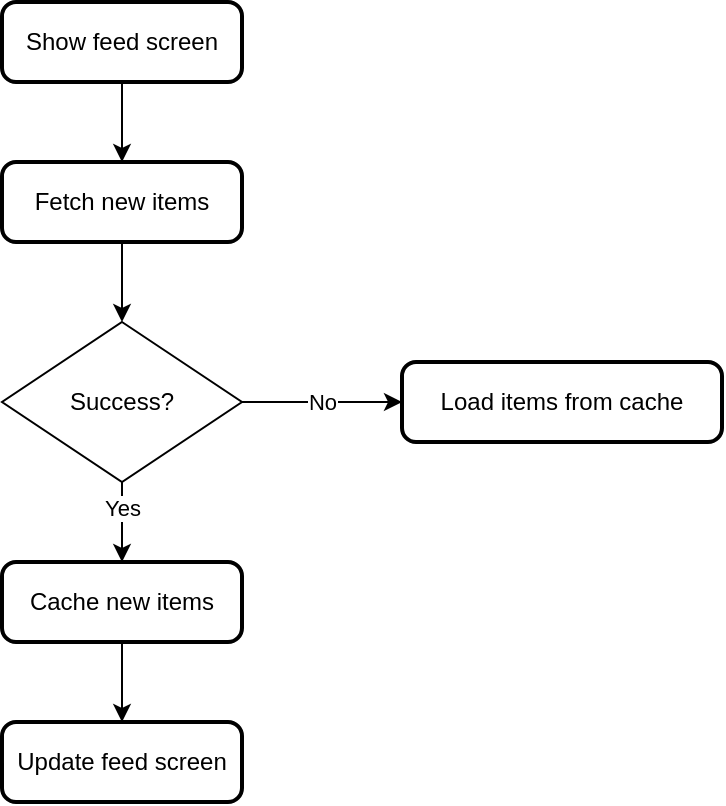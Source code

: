 <mxfile version="22.1.5" type="device">
  <diagram name="Page-1" id="jBF-Z16Zw4d9tI_p_3Sc">
    <mxGraphModel dx="954" dy="650" grid="0" gridSize="10" guides="1" tooltips="1" connect="1" arrows="1" fold="1" page="1" pageScale="1" pageWidth="850" pageHeight="1100" math="0" shadow="0">
      <root>
        <mxCell id="0" />
        <mxCell id="1" parent="0" />
        <mxCell id="kuSt_zkG8X1ZWzNLtlar-14" style="edgeStyle=orthogonalEdgeStyle;rounded=0;orthogonalLoop=1;jettySize=auto;html=1;exitX=0.5;exitY=1;exitDx=0;exitDy=0;entryX=0.5;entryY=0;entryDx=0;entryDy=0;" edge="1" parent="1" source="kuSt_zkG8X1ZWzNLtlar-2" target="kuSt_zkG8X1ZWzNLtlar-7">
          <mxGeometry relative="1" as="geometry" />
        </mxCell>
        <mxCell id="kuSt_zkG8X1ZWzNLtlar-16" value="Yes" style="edgeLabel;html=1;align=center;verticalAlign=middle;resizable=0;points=[];" vertex="1" connectable="0" parent="kuSt_zkG8X1ZWzNLtlar-14">
          <mxGeometry x="-0.35" relative="1" as="geometry">
            <mxPoint as="offset" />
          </mxGeometry>
        </mxCell>
        <mxCell id="kuSt_zkG8X1ZWzNLtlar-15" value="No" style="edgeStyle=orthogonalEdgeStyle;rounded=0;orthogonalLoop=1;jettySize=auto;html=1;exitX=1;exitY=0.5;exitDx=0;exitDy=0;entryX=0;entryY=0.5;entryDx=0;entryDy=0;" edge="1" parent="1" source="kuSt_zkG8X1ZWzNLtlar-2" target="kuSt_zkG8X1ZWzNLtlar-8">
          <mxGeometry relative="1" as="geometry" />
        </mxCell>
        <mxCell id="kuSt_zkG8X1ZWzNLtlar-2" value="Success?" style="rhombus;whiteSpace=wrap;html=1;" vertex="1" parent="1">
          <mxGeometry x="360" y="240" width="120" height="80" as="geometry" />
        </mxCell>
        <mxCell id="kuSt_zkG8X1ZWzNLtlar-17" style="edgeStyle=orthogonalEdgeStyle;rounded=0;orthogonalLoop=1;jettySize=auto;html=1;exitX=0.5;exitY=1;exitDx=0;exitDy=0;" edge="1" parent="1" source="kuSt_zkG8X1ZWzNLtlar-7" target="kuSt_zkG8X1ZWzNLtlar-9">
          <mxGeometry relative="1" as="geometry" />
        </mxCell>
        <mxCell id="kuSt_zkG8X1ZWzNLtlar-7" value="Cache new items" style="rounded=1;whiteSpace=wrap;html=1;absoluteArcSize=1;arcSize=14;strokeWidth=2;" vertex="1" parent="1">
          <mxGeometry x="360" y="360" width="120" height="40" as="geometry" />
        </mxCell>
        <mxCell id="kuSt_zkG8X1ZWzNLtlar-8" value="Load items from cache" style="rounded=1;whiteSpace=wrap;html=1;absoluteArcSize=1;arcSize=14;strokeWidth=2;" vertex="1" parent="1">
          <mxGeometry x="560" y="260" width="160" height="40" as="geometry" />
        </mxCell>
        <mxCell id="kuSt_zkG8X1ZWzNLtlar-9" value="Update feed screen" style="rounded=1;whiteSpace=wrap;html=1;absoluteArcSize=1;arcSize=14;strokeWidth=2;" vertex="1" parent="1">
          <mxGeometry x="360" y="440" width="120" height="40" as="geometry" />
        </mxCell>
        <mxCell id="kuSt_zkG8X1ZWzNLtlar-12" style="edgeStyle=orthogonalEdgeStyle;rounded=0;orthogonalLoop=1;jettySize=auto;html=1;exitX=0.5;exitY=1;exitDx=0;exitDy=0;entryX=0.5;entryY=0;entryDx=0;entryDy=0;" edge="1" parent="1" source="kuSt_zkG8X1ZWzNLtlar-10" target="kuSt_zkG8X1ZWzNLtlar-11">
          <mxGeometry relative="1" as="geometry" />
        </mxCell>
        <mxCell id="kuSt_zkG8X1ZWzNLtlar-10" value="Show feed screen" style="rounded=1;whiteSpace=wrap;html=1;absoluteArcSize=1;arcSize=14;strokeWidth=2;" vertex="1" parent="1">
          <mxGeometry x="360" y="80" width="120" height="40" as="geometry" />
        </mxCell>
        <mxCell id="kuSt_zkG8X1ZWzNLtlar-13" style="edgeStyle=orthogonalEdgeStyle;rounded=0;orthogonalLoop=1;jettySize=auto;html=1;exitX=0.5;exitY=1;exitDx=0;exitDy=0;entryX=0.5;entryY=0;entryDx=0;entryDy=0;" edge="1" parent="1" source="kuSt_zkG8X1ZWzNLtlar-11" target="kuSt_zkG8X1ZWzNLtlar-2">
          <mxGeometry relative="1" as="geometry" />
        </mxCell>
        <mxCell id="kuSt_zkG8X1ZWzNLtlar-11" value="Fetch new items" style="rounded=1;whiteSpace=wrap;html=1;absoluteArcSize=1;arcSize=14;strokeWidth=2;" vertex="1" parent="1">
          <mxGeometry x="360" y="160" width="120" height="40" as="geometry" />
        </mxCell>
      </root>
    </mxGraphModel>
  </diagram>
</mxfile>
